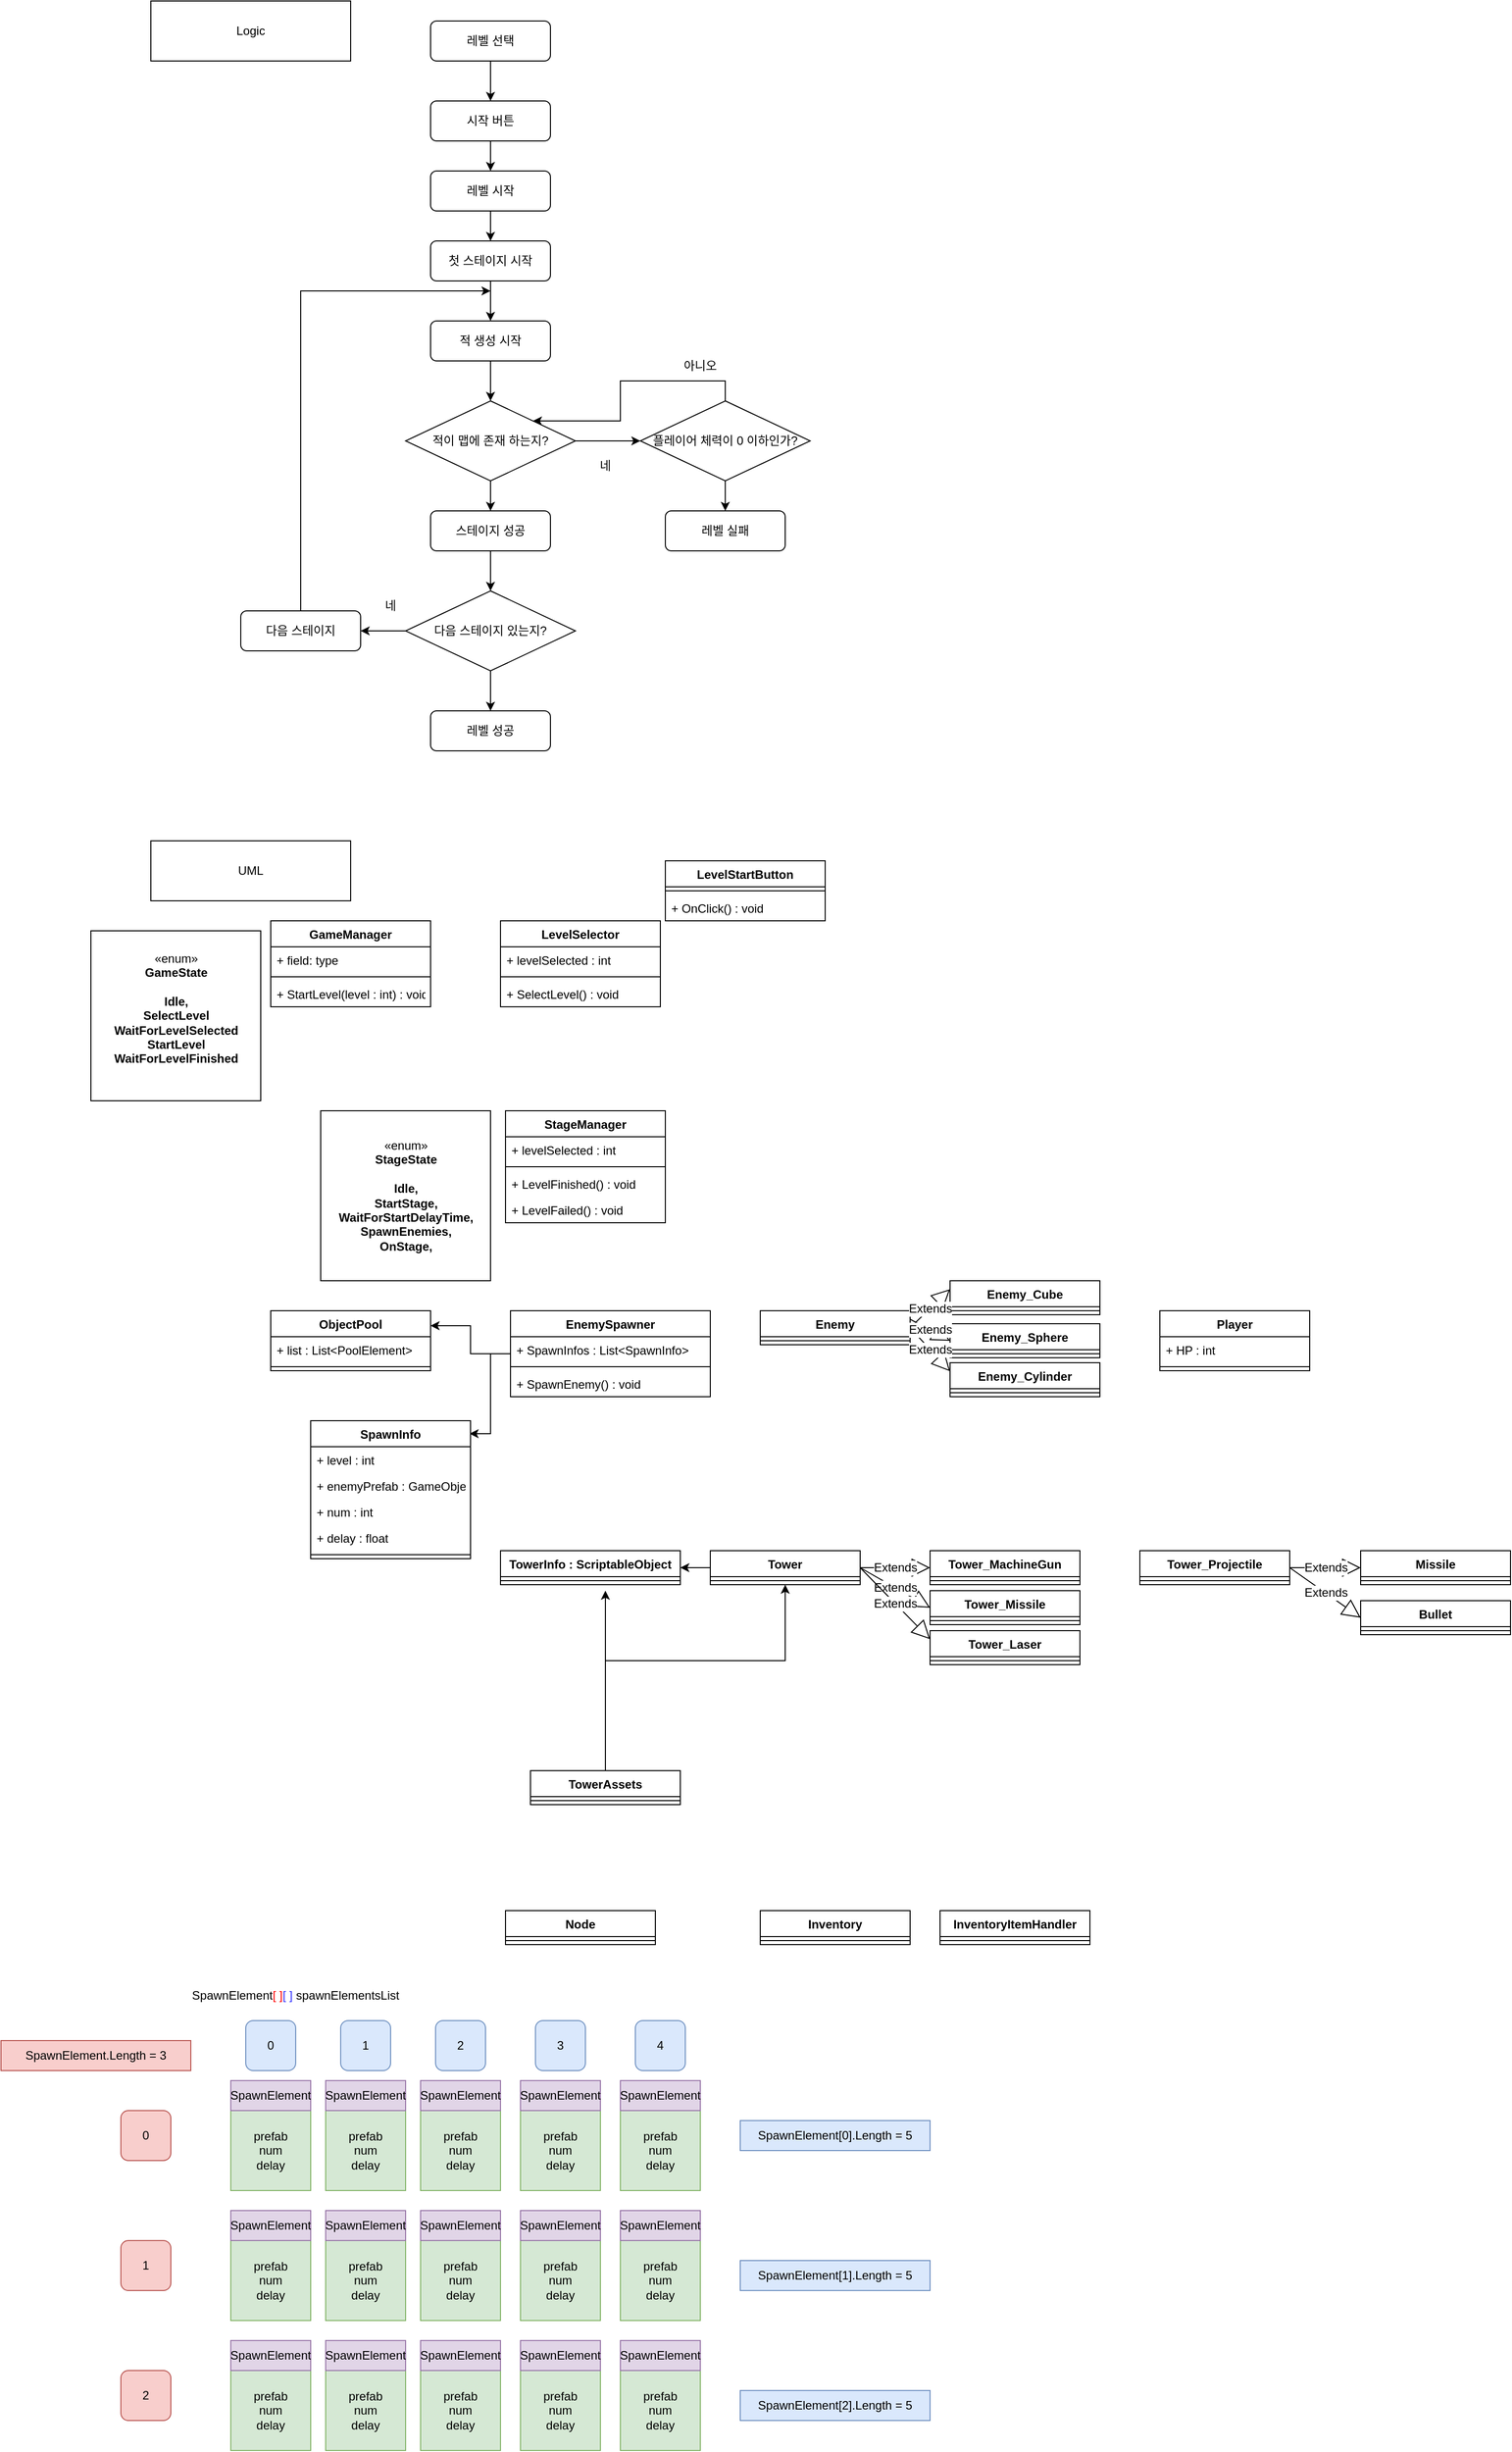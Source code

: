 <mxfile version="18.0.3" type="device"><diagram id="KaoHw7RSyNOD2ZoOcBrR" name="Page-1"><mxGraphModel dx="1944" dy="539" grid="1" gridSize="10" guides="1" tooltips="1" connect="1" arrows="1" fold="1" page="1" pageScale="1" pageWidth="827" pageHeight="1169" math="0" shadow="0"><root><mxCell id="0"/><mxCell id="1" parent="0"/><mxCell id="dCkRsjNcm5H61MOYAD4a-1" value="Logic" style="rounded=0;whiteSpace=wrap;html=1;" vertex="1" parent="1"><mxGeometry width="200" height="60" as="geometry"/></mxCell><mxCell id="dCkRsjNcm5H61MOYAD4a-4" style="edgeStyle=orthogonalEdgeStyle;rounded=0;orthogonalLoop=1;jettySize=auto;html=1;entryX=0.5;entryY=0;entryDx=0;entryDy=0;" edge="1" parent="1" source="dCkRsjNcm5H61MOYAD4a-2" target="dCkRsjNcm5H61MOYAD4a-3"><mxGeometry relative="1" as="geometry"/></mxCell><mxCell id="dCkRsjNcm5H61MOYAD4a-2" value="레벨 선택" style="rounded=1;whiteSpace=wrap;html=1;" vertex="1" parent="1"><mxGeometry x="280" y="20" width="120" height="40" as="geometry"/></mxCell><mxCell id="dCkRsjNcm5H61MOYAD4a-45" value="" style="edgeStyle=orthogonalEdgeStyle;rounded=0;orthogonalLoop=1;jettySize=auto;html=1;" edge="1" parent="1" source="dCkRsjNcm5H61MOYAD4a-3" target="dCkRsjNcm5H61MOYAD4a-44"><mxGeometry relative="1" as="geometry"/></mxCell><mxCell id="dCkRsjNcm5H61MOYAD4a-3" value="시작 버튼" style="rounded=1;whiteSpace=wrap;html=1;" vertex="1" parent="1"><mxGeometry x="280" y="100" width="120" height="40" as="geometry"/></mxCell><mxCell id="dCkRsjNcm5H61MOYAD4a-9" value="" style="edgeStyle=orthogonalEdgeStyle;rounded=0;orthogonalLoop=1;jettySize=auto;html=1;" edge="1" parent="1" source="dCkRsjNcm5H61MOYAD4a-5" target="dCkRsjNcm5H61MOYAD4a-7"><mxGeometry relative="1" as="geometry"/></mxCell><mxCell id="dCkRsjNcm5H61MOYAD4a-5" value="첫 스테이지 시작" style="rounded=1;whiteSpace=wrap;html=1;" vertex="1" parent="1"><mxGeometry x="280" y="240" width="120" height="40" as="geometry"/></mxCell><mxCell id="dCkRsjNcm5H61MOYAD4a-14" style="edgeStyle=orthogonalEdgeStyle;rounded=0;orthogonalLoop=1;jettySize=auto;html=1;entryX=0.5;entryY=0;entryDx=0;entryDy=0;" edge="1" parent="1" source="dCkRsjNcm5H61MOYAD4a-7" target="dCkRsjNcm5H61MOYAD4a-10"><mxGeometry relative="1" as="geometry"/></mxCell><mxCell id="dCkRsjNcm5H61MOYAD4a-7" value="적 생성 시작" style="rounded=1;whiteSpace=wrap;html=1;" vertex="1" parent="1"><mxGeometry x="280" y="320" width="120" height="40" as="geometry"/></mxCell><mxCell id="dCkRsjNcm5H61MOYAD4a-16" style="edgeStyle=orthogonalEdgeStyle;rounded=0;orthogonalLoop=1;jettySize=auto;html=1;entryX=0;entryY=0.5;entryDx=0;entryDy=0;" edge="1" parent="1" source="dCkRsjNcm5H61MOYAD4a-10" target="dCkRsjNcm5H61MOYAD4a-15"><mxGeometry relative="1" as="geometry"/></mxCell><mxCell id="dCkRsjNcm5H61MOYAD4a-22" value="" style="edgeStyle=orthogonalEdgeStyle;rounded=0;orthogonalLoop=1;jettySize=auto;html=1;" edge="1" parent="1" source="dCkRsjNcm5H61MOYAD4a-10" target="dCkRsjNcm5H61MOYAD4a-21"><mxGeometry relative="1" as="geometry"/></mxCell><mxCell id="dCkRsjNcm5H61MOYAD4a-10" value="적이 맵에 존재 하는지?" style="rhombus;whiteSpace=wrap;html=1;" vertex="1" parent="1"><mxGeometry x="255" y="400" width="170" height="80" as="geometry"/></mxCell><mxCell id="dCkRsjNcm5H61MOYAD4a-12" value="네" style="text;html=1;strokeColor=none;fillColor=none;align=center;verticalAlign=middle;whiteSpace=wrap;rounded=0;" vertex="1" parent="1"><mxGeometry x="425" y="450" width="60" height="30" as="geometry"/></mxCell><mxCell id="dCkRsjNcm5H61MOYAD4a-17" style="edgeStyle=orthogonalEdgeStyle;rounded=0;orthogonalLoop=1;jettySize=auto;html=1;entryX=1;entryY=0;entryDx=0;entryDy=0;" edge="1" parent="1" source="dCkRsjNcm5H61MOYAD4a-15" target="dCkRsjNcm5H61MOYAD4a-10"><mxGeometry relative="1" as="geometry"><Array as="points"><mxPoint x="575" y="380"/><mxPoint x="470" y="380"/><mxPoint x="470" y="420"/></Array></mxGeometry></mxCell><mxCell id="dCkRsjNcm5H61MOYAD4a-20" value="" style="edgeStyle=orthogonalEdgeStyle;rounded=0;orthogonalLoop=1;jettySize=auto;html=1;" edge="1" parent="1" source="dCkRsjNcm5H61MOYAD4a-15" target="dCkRsjNcm5H61MOYAD4a-19"><mxGeometry relative="1" as="geometry"/></mxCell><mxCell id="dCkRsjNcm5H61MOYAD4a-15" value="플레이어 체력이 0 이하인가?" style="rhombus;whiteSpace=wrap;html=1;" vertex="1" parent="1"><mxGeometry x="490" y="400" width="170" height="80" as="geometry"/></mxCell><mxCell id="dCkRsjNcm5H61MOYAD4a-18" value="아니오" style="text;html=1;strokeColor=none;fillColor=none;align=center;verticalAlign=middle;whiteSpace=wrap;rounded=0;" vertex="1" parent="1"><mxGeometry x="520" y="350" width="60" height="30" as="geometry"/></mxCell><mxCell id="dCkRsjNcm5H61MOYAD4a-19" value="레벨 실패" style="rounded=1;whiteSpace=wrap;html=1;" vertex="1" parent="1"><mxGeometry x="515" y="510" width="120" height="40" as="geometry"/></mxCell><mxCell id="dCkRsjNcm5H61MOYAD4a-24" value="" style="edgeStyle=orthogonalEdgeStyle;rounded=0;orthogonalLoop=1;jettySize=auto;html=1;" edge="1" parent="1" source="dCkRsjNcm5H61MOYAD4a-21" target="dCkRsjNcm5H61MOYAD4a-23"><mxGeometry relative="1" as="geometry"/></mxCell><mxCell id="dCkRsjNcm5H61MOYAD4a-21" value="스테이지 성공" style="rounded=1;whiteSpace=wrap;html=1;" vertex="1" parent="1"><mxGeometry x="280" y="510" width="120" height="40" as="geometry"/></mxCell><mxCell id="dCkRsjNcm5H61MOYAD4a-26" value="" style="edgeStyle=orthogonalEdgeStyle;rounded=0;orthogonalLoop=1;jettySize=auto;html=1;" edge="1" parent="1" source="dCkRsjNcm5H61MOYAD4a-23" target="dCkRsjNcm5H61MOYAD4a-25"><mxGeometry relative="1" as="geometry"/></mxCell><mxCell id="dCkRsjNcm5H61MOYAD4a-30" value="" style="edgeStyle=orthogonalEdgeStyle;rounded=0;orthogonalLoop=1;jettySize=auto;html=1;" edge="1" parent="1" source="dCkRsjNcm5H61MOYAD4a-23" target="dCkRsjNcm5H61MOYAD4a-29"><mxGeometry relative="1" as="geometry"/></mxCell><mxCell id="dCkRsjNcm5H61MOYAD4a-23" value="다음 스테이지 있는지?" style="rhombus;whiteSpace=wrap;html=1;" vertex="1" parent="1"><mxGeometry x="255" y="590" width="170" height="80" as="geometry"/></mxCell><mxCell id="dCkRsjNcm5H61MOYAD4a-27" style="edgeStyle=orthogonalEdgeStyle;rounded=0;orthogonalLoop=1;jettySize=auto;html=1;" edge="1" parent="1" source="dCkRsjNcm5H61MOYAD4a-25"><mxGeometry relative="1" as="geometry"><mxPoint x="340" y="290" as="targetPoint"/><Array as="points"><mxPoint x="150" y="290"/></Array></mxGeometry></mxCell><mxCell id="dCkRsjNcm5H61MOYAD4a-25" value="다음 스테이지" style="rounded=1;whiteSpace=wrap;html=1;" vertex="1" parent="1"><mxGeometry x="90" y="610" width="120" height="40" as="geometry"/></mxCell><mxCell id="dCkRsjNcm5H61MOYAD4a-28" value="네" style="text;html=1;strokeColor=none;fillColor=none;align=center;verticalAlign=middle;whiteSpace=wrap;rounded=0;" vertex="1" parent="1"><mxGeometry x="210" y="590" width="60" height="30" as="geometry"/></mxCell><mxCell id="dCkRsjNcm5H61MOYAD4a-29" value="레벨 성공" style="rounded=1;whiteSpace=wrap;html=1;" vertex="1" parent="1"><mxGeometry x="280" y="710" width="120" height="40" as="geometry"/></mxCell><mxCell id="dCkRsjNcm5H61MOYAD4a-31" value="UML" style="rounded=0;whiteSpace=wrap;html=1;" vertex="1" parent="1"><mxGeometry y="840" width="200" height="60" as="geometry"/></mxCell><mxCell id="dCkRsjNcm5H61MOYAD4a-36" value="GameManager" style="swimlane;fontStyle=1;align=center;verticalAlign=top;childLayout=stackLayout;horizontal=1;startSize=26;horizontalStack=0;resizeParent=1;resizeParentMax=0;resizeLast=0;collapsible=1;marginBottom=0;" vertex="1" parent="1"><mxGeometry x="120" y="920" width="160" height="86" as="geometry"/></mxCell><mxCell id="dCkRsjNcm5H61MOYAD4a-37" value="+ field: type" style="text;strokeColor=none;fillColor=none;align=left;verticalAlign=top;spacingLeft=4;spacingRight=4;overflow=hidden;rotatable=0;points=[[0,0.5],[1,0.5]];portConstraint=eastwest;" vertex="1" parent="dCkRsjNcm5H61MOYAD4a-36"><mxGeometry y="26" width="160" height="26" as="geometry"/></mxCell><mxCell id="dCkRsjNcm5H61MOYAD4a-38" value="" style="line;strokeWidth=1;fillColor=none;align=left;verticalAlign=middle;spacingTop=-1;spacingLeft=3;spacingRight=3;rotatable=0;labelPosition=right;points=[];portConstraint=eastwest;" vertex="1" parent="dCkRsjNcm5H61MOYAD4a-36"><mxGeometry y="52" width="160" height="8" as="geometry"/></mxCell><mxCell id="dCkRsjNcm5H61MOYAD4a-39" value="+ StartLevel(level : int) : void" style="text;strokeColor=none;fillColor=none;align=left;verticalAlign=top;spacingLeft=4;spacingRight=4;overflow=hidden;rotatable=0;points=[[0,0.5],[1,0.5]];portConstraint=eastwest;" vertex="1" parent="dCkRsjNcm5H61MOYAD4a-36"><mxGeometry y="60" width="160" height="26" as="geometry"/></mxCell><mxCell id="dCkRsjNcm5H61MOYAD4a-40" value="«enum»&lt;br&gt;&lt;b&gt;GameState&lt;br&gt;&lt;br&gt;Idle,&lt;br&gt;SelectLevel&lt;br&gt;WaitForLevelSelected&lt;br&gt;StartLevel&lt;br&gt;WaitForLevelFinished&lt;br&gt;&lt;br&gt;&lt;/b&gt;" style="html=1;" vertex="1" parent="1"><mxGeometry x="-60" y="930" width="170" height="170" as="geometry"/></mxCell><mxCell id="dCkRsjNcm5H61MOYAD4a-47" style="edgeStyle=orthogonalEdgeStyle;rounded=0;orthogonalLoop=1;jettySize=auto;html=1;entryX=0.5;entryY=0;entryDx=0;entryDy=0;" edge="1" parent="1" source="dCkRsjNcm5H61MOYAD4a-44" target="dCkRsjNcm5H61MOYAD4a-5"><mxGeometry relative="1" as="geometry"/></mxCell><mxCell id="dCkRsjNcm5H61MOYAD4a-44" value="레벨 시작" style="rounded=1;whiteSpace=wrap;html=1;" vertex="1" parent="1"><mxGeometry x="280" y="170" width="120" height="40" as="geometry"/></mxCell><mxCell id="dCkRsjNcm5H61MOYAD4a-48" value="LevelSelector" style="swimlane;fontStyle=1;align=center;verticalAlign=top;childLayout=stackLayout;horizontal=1;startSize=26;horizontalStack=0;resizeParent=1;resizeParentMax=0;resizeLast=0;collapsible=1;marginBottom=0;" vertex="1" parent="1"><mxGeometry x="350" y="920" width="160" height="86" as="geometry"/></mxCell><mxCell id="dCkRsjNcm5H61MOYAD4a-49" value="+ levelSelected : int&#10;" style="text;strokeColor=none;fillColor=none;align=left;verticalAlign=top;spacingLeft=4;spacingRight=4;overflow=hidden;rotatable=0;points=[[0,0.5],[1,0.5]];portConstraint=eastwest;" vertex="1" parent="dCkRsjNcm5H61MOYAD4a-48"><mxGeometry y="26" width="160" height="26" as="geometry"/></mxCell><mxCell id="dCkRsjNcm5H61MOYAD4a-50" value="" style="line;strokeWidth=1;fillColor=none;align=left;verticalAlign=middle;spacingTop=-1;spacingLeft=3;spacingRight=3;rotatable=0;labelPosition=right;points=[];portConstraint=eastwest;" vertex="1" parent="dCkRsjNcm5H61MOYAD4a-48"><mxGeometry y="52" width="160" height="8" as="geometry"/></mxCell><mxCell id="dCkRsjNcm5H61MOYAD4a-51" value="+ SelectLevel() : void" style="text;strokeColor=none;fillColor=none;align=left;verticalAlign=top;spacingLeft=4;spacingRight=4;overflow=hidden;rotatable=0;points=[[0,0.5],[1,0.5]];portConstraint=eastwest;" vertex="1" parent="dCkRsjNcm5H61MOYAD4a-48"><mxGeometry y="60" width="160" height="26" as="geometry"/></mxCell><mxCell id="dCkRsjNcm5H61MOYAD4a-52" value="LevelStartButton" style="swimlane;fontStyle=1;align=center;verticalAlign=top;childLayout=stackLayout;horizontal=1;startSize=26;horizontalStack=0;resizeParent=1;resizeParentMax=0;resizeLast=0;collapsible=1;marginBottom=0;" vertex="1" parent="1"><mxGeometry x="515" y="860" width="160" height="60" as="geometry"/></mxCell><mxCell id="dCkRsjNcm5H61MOYAD4a-54" value="" style="line;strokeWidth=1;fillColor=none;align=left;verticalAlign=middle;spacingTop=-1;spacingLeft=3;spacingRight=3;rotatable=0;labelPosition=right;points=[];portConstraint=eastwest;" vertex="1" parent="dCkRsjNcm5H61MOYAD4a-52"><mxGeometry y="26" width="160" height="8" as="geometry"/></mxCell><mxCell id="dCkRsjNcm5H61MOYAD4a-55" value="+ OnClick() : void" style="text;strokeColor=none;fillColor=none;align=left;verticalAlign=top;spacingLeft=4;spacingRight=4;overflow=hidden;rotatable=0;points=[[0,0.5],[1,0.5]];portConstraint=eastwest;" vertex="1" parent="dCkRsjNcm5H61MOYAD4a-52"><mxGeometry y="34" width="160" height="26" as="geometry"/></mxCell><mxCell id="dCkRsjNcm5H61MOYAD4a-56" value="StageManager" style="swimlane;fontStyle=1;align=center;verticalAlign=top;childLayout=stackLayout;horizontal=1;startSize=26;horizontalStack=0;resizeParent=1;resizeParentMax=0;resizeLast=0;collapsible=1;marginBottom=0;" vertex="1" parent="1"><mxGeometry x="355" y="1110" width="160" height="112" as="geometry"/></mxCell><mxCell id="dCkRsjNcm5H61MOYAD4a-57" value="+ levelSelected : int&#10;" style="text;strokeColor=none;fillColor=none;align=left;verticalAlign=top;spacingLeft=4;spacingRight=4;overflow=hidden;rotatable=0;points=[[0,0.5],[1,0.5]];portConstraint=eastwest;" vertex="1" parent="dCkRsjNcm5H61MOYAD4a-56"><mxGeometry y="26" width="160" height="26" as="geometry"/></mxCell><mxCell id="dCkRsjNcm5H61MOYAD4a-58" value="" style="line;strokeWidth=1;fillColor=none;align=left;verticalAlign=middle;spacingTop=-1;spacingLeft=3;spacingRight=3;rotatable=0;labelPosition=right;points=[];portConstraint=eastwest;" vertex="1" parent="dCkRsjNcm5H61MOYAD4a-56"><mxGeometry y="52" width="160" height="8" as="geometry"/></mxCell><mxCell id="dCkRsjNcm5H61MOYAD4a-59" value="+ LevelFinished() : void" style="text;strokeColor=none;fillColor=none;align=left;verticalAlign=top;spacingLeft=4;spacingRight=4;overflow=hidden;rotatable=0;points=[[0,0.5],[1,0.5]];portConstraint=eastwest;" vertex="1" parent="dCkRsjNcm5H61MOYAD4a-56"><mxGeometry y="60" width="160" height="26" as="geometry"/></mxCell><mxCell id="dCkRsjNcm5H61MOYAD4a-60" value="+ LevelFailed() : void" style="text;strokeColor=none;fillColor=none;align=left;verticalAlign=top;spacingLeft=4;spacingRight=4;overflow=hidden;rotatable=0;points=[[0,0.5],[1,0.5]];portConstraint=eastwest;" vertex="1" parent="dCkRsjNcm5H61MOYAD4a-56"><mxGeometry y="86" width="160" height="26" as="geometry"/></mxCell><mxCell id="dCkRsjNcm5H61MOYAD4a-66" value="«enum»&lt;br&gt;&lt;b&gt;StageState&lt;br&gt;&lt;br&gt;Idle,&lt;br&gt;StartStage,&lt;br&gt;WaitForStartDelayTime,&lt;br&gt;SpawnEnemies,&lt;br&gt;OnStage,&lt;br&gt;&lt;/b&gt;" style="html=1;" vertex="1" parent="1"><mxGeometry x="170" y="1110" width="170" height="170" as="geometry"/></mxCell><mxCell id="dCkRsjNcm5H61MOYAD4a-79" style="edgeStyle=orthogonalEdgeStyle;rounded=0;orthogonalLoop=1;jettySize=auto;html=1;entryX=0.994;entryY=0.094;entryDx=0;entryDy=0;entryPerimeter=0;fontFamily=Helvetica;fontSize=12;fontColor=default;" edge="1" parent="1" source="dCkRsjNcm5H61MOYAD4a-67" target="dCkRsjNcm5H61MOYAD4a-72"><mxGeometry relative="1" as="geometry"/></mxCell><mxCell id="dCkRsjNcm5H61MOYAD4a-86" style="edgeStyle=orthogonalEdgeStyle;rounded=0;orthogonalLoop=1;jettySize=auto;html=1;entryX=1;entryY=0.25;entryDx=0;entryDy=0;fontFamily=Helvetica;fontSize=12;fontColor=default;" edge="1" parent="1" source="dCkRsjNcm5H61MOYAD4a-67" target="dCkRsjNcm5H61MOYAD4a-80"><mxGeometry relative="1" as="geometry"/></mxCell><mxCell id="dCkRsjNcm5H61MOYAD4a-67" value="EnemySpawner" style="swimlane;fontStyle=1;align=center;verticalAlign=top;childLayout=stackLayout;horizontal=1;startSize=26;horizontalStack=0;resizeParent=1;resizeParentMax=0;resizeLast=0;collapsible=1;marginBottom=0;" vertex="1" parent="1"><mxGeometry x="360" y="1310" width="200" height="86" as="geometry"/></mxCell><mxCell id="dCkRsjNcm5H61MOYAD4a-68" value="+ SpawnInfos : List&lt;SpawnInfo&gt;" style="text;strokeColor=none;fillColor=none;align=left;verticalAlign=top;spacingLeft=4;spacingRight=4;overflow=hidden;rotatable=0;points=[[0,0.5],[1,0.5]];portConstraint=eastwest;" vertex="1" parent="dCkRsjNcm5H61MOYAD4a-67"><mxGeometry y="26" width="200" height="26" as="geometry"/></mxCell><mxCell id="dCkRsjNcm5H61MOYAD4a-69" value="" style="line;strokeWidth=1;fillColor=none;align=left;verticalAlign=middle;spacingTop=-1;spacingLeft=3;spacingRight=3;rotatable=0;labelPosition=right;points=[];portConstraint=eastwest;" vertex="1" parent="dCkRsjNcm5H61MOYAD4a-67"><mxGeometry y="52" width="200" height="8" as="geometry"/></mxCell><mxCell id="dCkRsjNcm5H61MOYAD4a-71" value="+ SpawnEnemy() : void" style="text;strokeColor=none;fillColor=none;align=left;verticalAlign=top;spacingLeft=4;spacingRight=4;overflow=hidden;rotatable=0;points=[[0,0.5],[1,0.5]];portConstraint=eastwest;" vertex="1" parent="dCkRsjNcm5H61MOYAD4a-67"><mxGeometry y="60" width="200" height="26" as="geometry"/></mxCell><mxCell id="dCkRsjNcm5H61MOYAD4a-72" value="SpawnInfo" style="swimlane;fontStyle=1;align=center;verticalAlign=top;childLayout=stackLayout;horizontal=1;startSize=26;horizontalStack=0;resizeParent=1;resizeParentMax=0;resizeLast=0;collapsible=1;marginBottom=0;" vertex="1" parent="1"><mxGeometry x="160" y="1420" width="160" height="138" as="geometry"/></mxCell><mxCell id="dCkRsjNcm5H61MOYAD4a-73" value="+ level : int" style="text;strokeColor=none;fillColor=none;align=left;verticalAlign=top;spacingLeft=4;spacingRight=4;overflow=hidden;rotatable=0;points=[[0,0.5],[1,0.5]];portConstraint=eastwest;" vertex="1" parent="dCkRsjNcm5H61MOYAD4a-72"><mxGeometry y="26" width="160" height="26" as="geometry"/></mxCell><mxCell id="dCkRsjNcm5H61MOYAD4a-76" value="+ enemyPrefab : GameObject" style="text;strokeColor=none;fillColor=none;align=left;verticalAlign=top;spacingLeft=4;spacingRight=4;overflow=hidden;rotatable=0;points=[[0,0.5],[1,0.5]];portConstraint=eastwest;" vertex="1" parent="dCkRsjNcm5H61MOYAD4a-72"><mxGeometry y="52" width="160" height="26" as="geometry"/></mxCell><mxCell id="dCkRsjNcm5H61MOYAD4a-77" value="+ num : int" style="text;strokeColor=none;fillColor=none;align=left;verticalAlign=top;spacingLeft=4;spacingRight=4;overflow=hidden;rotatable=0;points=[[0,0.5],[1,0.5]];portConstraint=eastwest;" vertex="1" parent="dCkRsjNcm5H61MOYAD4a-72"><mxGeometry y="78" width="160" height="26" as="geometry"/></mxCell><mxCell id="dCkRsjNcm5H61MOYAD4a-78" value="+ delay : float" style="text;strokeColor=none;fillColor=none;align=left;verticalAlign=top;spacingLeft=4;spacingRight=4;overflow=hidden;rotatable=0;points=[[0,0.5],[1,0.5]];portConstraint=eastwest;" vertex="1" parent="dCkRsjNcm5H61MOYAD4a-72"><mxGeometry y="104" width="160" height="26" as="geometry"/></mxCell><mxCell id="dCkRsjNcm5H61MOYAD4a-74" value="" style="line;strokeWidth=1;fillColor=none;align=left;verticalAlign=middle;spacingTop=-1;spacingLeft=3;spacingRight=3;rotatable=0;labelPosition=right;points=[];portConstraint=eastwest;" vertex="1" parent="dCkRsjNcm5H61MOYAD4a-72"><mxGeometry y="130" width="160" height="8" as="geometry"/></mxCell><mxCell id="dCkRsjNcm5H61MOYAD4a-80" value="ObjectPool" style="swimlane;fontStyle=1;align=center;verticalAlign=top;childLayout=stackLayout;horizontal=1;startSize=26;horizontalStack=0;resizeParent=1;resizeParentMax=0;resizeLast=0;collapsible=1;marginBottom=0;" vertex="1" parent="1"><mxGeometry x="120" y="1310" width="160" height="60" as="geometry"/></mxCell><mxCell id="dCkRsjNcm5H61MOYAD4a-83" value="+ list : List&lt;PoolElement&gt;" style="text;strokeColor=none;fillColor=none;align=left;verticalAlign=top;spacingLeft=4;spacingRight=4;overflow=hidden;rotatable=0;points=[[0,0.5],[1,0.5]];portConstraint=eastwest;" vertex="1" parent="dCkRsjNcm5H61MOYAD4a-80"><mxGeometry y="26" width="160" height="26" as="geometry"/></mxCell><mxCell id="dCkRsjNcm5H61MOYAD4a-85" value="" style="line;strokeWidth=1;fillColor=none;align=left;verticalAlign=middle;spacingTop=-1;spacingLeft=3;spacingRight=3;rotatable=0;labelPosition=right;points=[];portConstraint=eastwest;" vertex="1" parent="dCkRsjNcm5H61MOYAD4a-80"><mxGeometry y="52" width="160" height="8" as="geometry"/></mxCell><mxCell id="dCkRsjNcm5H61MOYAD4a-87" value="Enemy" style="swimlane;fontStyle=1;align=center;verticalAlign=top;childLayout=stackLayout;horizontal=1;startSize=26;horizontalStack=0;resizeParent=1;resizeParentMax=0;resizeLast=0;collapsible=1;marginBottom=0;" vertex="1" parent="1"><mxGeometry x="610" y="1310" width="150" height="34" as="geometry"/></mxCell><mxCell id="dCkRsjNcm5H61MOYAD4a-89" value="" style="line;strokeWidth=1;fillColor=none;align=left;verticalAlign=middle;spacingTop=-1;spacingLeft=3;spacingRight=3;rotatable=0;labelPosition=right;points=[];portConstraint=eastwest;" vertex="1" parent="dCkRsjNcm5H61MOYAD4a-87"><mxGeometry y="26" width="150" height="8" as="geometry"/></mxCell><mxCell id="dCkRsjNcm5H61MOYAD4a-91" value="Enemy_Cube" style="swimlane;fontStyle=1;align=center;verticalAlign=top;childLayout=stackLayout;horizontal=1;startSize=26;horizontalStack=0;resizeParent=1;resizeParentMax=0;resizeLast=0;collapsible=1;marginBottom=0;" vertex="1" parent="1"><mxGeometry x="800" y="1280" width="150" height="34" as="geometry"/></mxCell><mxCell id="dCkRsjNcm5H61MOYAD4a-92" value="" style="line;strokeWidth=1;fillColor=none;align=left;verticalAlign=middle;spacingTop=-1;spacingLeft=3;spacingRight=3;rotatable=0;labelPosition=right;points=[];portConstraint=eastwest;" vertex="1" parent="dCkRsjNcm5H61MOYAD4a-91"><mxGeometry y="26" width="150" height="8" as="geometry"/></mxCell><mxCell id="dCkRsjNcm5H61MOYAD4a-94" value="Enemy_Sphere" style="swimlane;fontStyle=1;align=center;verticalAlign=top;childLayout=stackLayout;horizontal=1;startSize=26;horizontalStack=0;resizeParent=1;resizeParentMax=0;resizeLast=0;collapsible=1;marginBottom=0;" vertex="1" parent="1"><mxGeometry x="800" y="1323" width="150" height="34" as="geometry"/></mxCell><mxCell id="dCkRsjNcm5H61MOYAD4a-95" value="" style="line;strokeWidth=1;fillColor=none;align=left;verticalAlign=middle;spacingTop=-1;spacingLeft=3;spacingRight=3;rotatable=0;labelPosition=right;points=[];portConstraint=eastwest;" vertex="1" parent="dCkRsjNcm5H61MOYAD4a-94"><mxGeometry y="26" width="150" height="8" as="geometry"/></mxCell><mxCell id="dCkRsjNcm5H61MOYAD4a-96" value="Enemy_Cylinder" style="swimlane;fontStyle=1;align=center;verticalAlign=top;childLayout=stackLayout;horizontal=1;startSize=26;horizontalStack=0;resizeParent=1;resizeParentMax=0;resizeLast=0;collapsible=1;marginBottom=0;" vertex="1" parent="1"><mxGeometry x="800" y="1362" width="150" height="34" as="geometry"/></mxCell><mxCell id="dCkRsjNcm5H61MOYAD4a-97" value="" style="line;strokeWidth=1;fillColor=none;align=left;verticalAlign=middle;spacingTop=-1;spacingLeft=3;spacingRight=3;rotatable=0;labelPosition=right;points=[];portConstraint=eastwest;" vertex="1" parent="dCkRsjNcm5H61MOYAD4a-96"><mxGeometry y="26" width="150" height="8" as="geometry"/></mxCell><mxCell id="dCkRsjNcm5H61MOYAD4a-98" value="Extends" style="endArrow=block;endSize=16;endFill=0;html=1;rounded=0;fontFamily=Helvetica;fontSize=12;fontColor=default;entryX=0;entryY=0.25;entryDx=0;entryDy=0;exitX=1;exitY=0.5;exitDx=0;exitDy=0;" edge="1" parent="1" source="dCkRsjNcm5H61MOYAD4a-87" target="dCkRsjNcm5H61MOYAD4a-91"><mxGeometry width="160" relative="1" as="geometry"><mxPoint x="690" y="1350" as="sourcePoint"/><mxPoint x="850" y="1350" as="targetPoint"/></mxGeometry></mxCell><mxCell id="dCkRsjNcm5H61MOYAD4a-99" value="Extends" style="endArrow=block;endSize=16;endFill=0;html=1;rounded=0;fontFamily=Helvetica;fontSize=12;fontColor=default;entryX=0;entryY=0.25;entryDx=0;entryDy=0;exitX=1;exitY=0.5;exitDx=0;exitDy=0;" edge="1" parent="1" source="dCkRsjNcm5H61MOYAD4a-87" target="dCkRsjNcm5H61MOYAD4a-96"><mxGeometry width="160" relative="1" as="geometry"><mxPoint x="770" y="1337" as="sourcePoint"/><mxPoint x="810" y="1298.5" as="targetPoint"/></mxGeometry></mxCell><mxCell id="dCkRsjNcm5H61MOYAD4a-100" value="Extends" style="endArrow=block;endSize=16;endFill=0;html=1;rounded=0;fontFamily=Helvetica;fontSize=12;fontColor=default;entryX=0;entryY=0.5;entryDx=0;entryDy=0;exitX=1;exitY=0.25;exitDx=0;exitDy=0;" edge="1" parent="1" source="dCkRsjNcm5H61MOYAD4a-87" target="dCkRsjNcm5H61MOYAD4a-94"><mxGeometry width="160" relative="1" as="geometry"><mxPoint x="770" y="1337" as="sourcePoint"/><mxPoint x="810" y="1380.5" as="targetPoint"/></mxGeometry></mxCell><mxCell id="dCkRsjNcm5H61MOYAD4a-101" value="Player" style="swimlane;fontStyle=1;align=center;verticalAlign=top;childLayout=stackLayout;horizontal=1;startSize=26;horizontalStack=0;resizeParent=1;resizeParentMax=0;resizeLast=0;collapsible=1;marginBottom=0;" vertex="1" parent="1"><mxGeometry x="1010" y="1310" width="150" height="60" as="geometry"/></mxCell><mxCell id="dCkRsjNcm5H61MOYAD4a-103" value="+ HP : int" style="text;strokeColor=none;fillColor=none;align=left;verticalAlign=top;spacingLeft=4;spacingRight=4;overflow=hidden;rotatable=0;points=[[0,0.5],[1,0.5]];portConstraint=eastwest;" vertex="1" parent="dCkRsjNcm5H61MOYAD4a-101"><mxGeometry y="26" width="150" height="26" as="geometry"/></mxCell><mxCell id="dCkRsjNcm5H61MOYAD4a-102" value="" style="line;strokeWidth=1;fillColor=none;align=left;verticalAlign=middle;spacingTop=-1;spacingLeft=3;spacingRight=3;rotatable=0;labelPosition=right;points=[];portConstraint=eastwest;" vertex="1" parent="dCkRsjNcm5H61MOYAD4a-101"><mxGeometry y="52" width="150" height="8" as="geometry"/></mxCell><mxCell id="dCkRsjNcm5H61MOYAD4a-117" style="edgeStyle=orthogonalEdgeStyle;rounded=0;orthogonalLoop=1;jettySize=auto;html=1;fontFamily=Helvetica;fontSize=12;fontColor=default;" edge="1" parent="1" source="dCkRsjNcm5H61MOYAD4a-104" target="dCkRsjNcm5H61MOYAD4a-115"><mxGeometry relative="1" as="geometry"/></mxCell><mxCell id="dCkRsjNcm5H61MOYAD4a-104" value="Tower" style="swimlane;fontStyle=1;align=center;verticalAlign=top;childLayout=stackLayout;horizontal=1;startSize=26;horizontalStack=0;resizeParent=1;resizeParentMax=0;resizeLast=0;collapsible=1;marginBottom=0;" vertex="1" parent="1"><mxGeometry x="560" y="1550" width="150" height="34" as="geometry"/></mxCell><mxCell id="dCkRsjNcm5H61MOYAD4a-105" value="" style="line;strokeWidth=1;fillColor=none;align=left;verticalAlign=middle;spacingTop=-1;spacingLeft=3;spacingRight=3;rotatable=0;labelPosition=right;points=[];portConstraint=eastwest;" vertex="1" parent="dCkRsjNcm5H61MOYAD4a-104"><mxGeometry y="26" width="150" height="8" as="geometry"/></mxCell><mxCell id="dCkRsjNcm5H61MOYAD4a-106" value="Tower_MachineGun" style="swimlane;fontStyle=1;align=center;verticalAlign=top;childLayout=stackLayout;horizontal=1;startSize=26;horizontalStack=0;resizeParent=1;resizeParentMax=0;resizeLast=0;collapsible=1;marginBottom=0;" vertex="1" parent="1"><mxGeometry x="780" y="1550" width="150" height="34" as="geometry"/></mxCell><mxCell id="dCkRsjNcm5H61MOYAD4a-107" value="" style="line;strokeWidth=1;fillColor=none;align=left;verticalAlign=middle;spacingTop=-1;spacingLeft=3;spacingRight=3;rotatable=0;labelPosition=right;points=[];portConstraint=eastwest;" vertex="1" parent="dCkRsjNcm5H61MOYAD4a-106"><mxGeometry y="26" width="150" height="8" as="geometry"/></mxCell><mxCell id="dCkRsjNcm5H61MOYAD4a-108" value="Tower_Missile" style="swimlane;fontStyle=1;align=center;verticalAlign=top;childLayout=stackLayout;horizontal=1;startSize=26;horizontalStack=0;resizeParent=1;resizeParentMax=0;resizeLast=0;collapsible=1;marginBottom=0;" vertex="1" parent="1"><mxGeometry x="780" y="1590" width="150" height="34" as="geometry"/></mxCell><mxCell id="dCkRsjNcm5H61MOYAD4a-109" value="" style="line;strokeWidth=1;fillColor=none;align=left;verticalAlign=middle;spacingTop=-1;spacingLeft=3;spacingRight=3;rotatable=0;labelPosition=right;points=[];portConstraint=eastwest;" vertex="1" parent="dCkRsjNcm5H61MOYAD4a-108"><mxGeometry y="26" width="150" height="8" as="geometry"/></mxCell><mxCell id="dCkRsjNcm5H61MOYAD4a-110" value="Tower_Laser" style="swimlane;fontStyle=1;align=center;verticalAlign=top;childLayout=stackLayout;horizontal=1;startSize=26;horizontalStack=0;resizeParent=1;resizeParentMax=0;resizeLast=0;collapsible=1;marginBottom=0;" vertex="1" parent="1"><mxGeometry x="780" y="1630" width="150" height="34" as="geometry"/></mxCell><mxCell id="dCkRsjNcm5H61MOYAD4a-111" value="" style="line;strokeWidth=1;fillColor=none;align=left;verticalAlign=middle;spacingTop=-1;spacingLeft=3;spacingRight=3;rotatable=0;labelPosition=right;points=[];portConstraint=eastwest;" vertex="1" parent="dCkRsjNcm5H61MOYAD4a-110"><mxGeometry y="26" width="150" height="8" as="geometry"/></mxCell><mxCell id="dCkRsjNcm5H61MOYAD4a-112" value="Extends" style="endArrow=block;endSize=16;endFill=0;html=1;rounded=0;fontFamily=Helvetica;fontSize=12;fontColor=default;entryX=0;entryY=0.5;entryDx=0;entryDy=0;exitX=1;exitY=0.5;exitDx=0;exitDy=0;" edge="1" parent="1" source="dCkRsjNcm5H61MOYAD4a-104" target="dCkRsjNcm5H61MOYAD4a-106"><mxGeometry width="160" relative="1" as="geometry"><mxPoint x="770" y="1337" as="sourcePoint"/><mxPoint x="810" y="1380.5" as="targetPoint"/></mxGeometry></mxCell><mxCell id="dCkRsjNcm5H61MOYAD4a-113" value="Extends" style="endArrow=block;endSize=16;endFill=0;html=1;rounded=0;fontFamily=Helvetica;fontSize=12;fontColor=default;entryX=0;entryY=0.5;entryDx=0;entryDy=0;exitX=1;exitY=0.5;exitDx=0;exitDy=0;" edge="1" parent="1" source="dCkRsjNcm5H61MOYAD4a-104" target="dCkRsjNcm5H61MOYAD4a-108"><mxGeometry width="160" relative="1" as="geometry"><mxPoint x="720" y="1577" as="sourcePoint"/><mxPoint x="790" y="1577" as="targetPoint"/></mxGeometry></mxCell><mxCell id="dCkRsjNcm5H61MOYAD4a-114" value="Extends" style="endArrow=block;endSize=16;endFill=0;html=1;rounded=0;fontFamily=Helvetica;fontSize=12;fontColor=default;entryX=0;entryY=0.25;entryDx=0;entryDy=0;exitX=1;exitY=0.5;exitDx=0;exitDy=0;" edge="1" parent="1" source="dCkRsjNcm5H61MOYAD4a-104" target="dCkRsjNcm5H61MOYAD4a-110"><mxGeometry width="160" relative="1" as="geometry"><mxPoint x="720" y="1577" as="sourcePoint"/><mxPoint x="790" y="1617" as="targetPoint"/></mxGeometry></mxCell><mxCell id="dCkRsjNcm5H61MOYAD4a-115" value="TowerInfo : ScriptableObject" style="swimlane;fontStyle=1;align=center;verticalAlign=top;childLayout=stackLayout;horizontal=1;startSize=26;horizontalStack=0;resizeParent=1;resizeParentMax=0;resizeLast=0;collapsible=1;marginBottom=0;" vertex="1" parent="1"><mxGeometry x="350" y="1550" width="180" height="34" as="geometry"/></mxCell><mxCell id="dCkRsjNcm5H61MOYAD4a-116" value="" style="line;strokeWidth=1;fillColor=none;align=left;verticalAlign=middle;spacingTop=-1;spacingLeft=3;spacingRight=3;rotatable=0;labelPosition=right;points=[];portConstraint=eastwest;" vertex="1" parent="dCkRsjNcm5H61MOYAD4a-115"><mxGeometry y="26" width="180" height="8" as="geometry"/></mxCell><mxCell id="dCkRsjNcm5H61MOYAD4a-121" style="edgeStyle=orthogonalEdgeStyle;rounded=0;orthogonalLoop=1;jettySize=auto;html=1;entryX=0.5;entryY=1;entryDx=0;entryDy=0;fontFamily=Helvetica;fontSize=12;fontColor=default;" edge="1" parent="1" source="dCkRsjNcm5H61MOYAD4a-118" target="dCkRsjNcm5H61MOYAD4a-104"><mxGeometry relative="1" as="geometry"><Array as="points"><mxPoint x="455" y="1660"/><mxPoint x="635" y="1660"/></Array></mxGeometry></mxCell><mxCell id="dCkRsjNcm5H61MOYAD4a-122" style="edgeStyle=orthogonalEdgeStyle;rounded=0;orthogonalLoop=1;jettySize=auto;html=1;fontFamily=Helvetica;fontSize=12;fontColor=default;" edge="1" parent="1" source="dCkRsjNcm5H61MOYAD4a-118"><mxGeometry relative="1" as="geometry"><mxPoint x="455" y="1590" as="targetPoint"/></mxGeometry></mxCell><mxCell id="dCkRsjNcm5H61MOYAD4a-118" value="TowerAssets" style="swimlane;fontStyle=1;align=center;verticalAlign=top;childLayout=stackLayout;horizontal=1;startSize=26;horizontalStack=0;resizeParent=1;resizeParentMax=0;resizeLast=0;collapsible=1;marginBottom=0;" vertex="1" parent="1"><mxGeometry x="380" y="1770" width="150" height="34" as="geometry"/></mxCell><mxCell id="dCkRsjNcm5H61MOYAD4a-119" value="" style="line;strokeWidth=1;fillColor=none;align=left;verticalAlign=middle;spacingTop=-1;spacingLeft=3;spacingRight=3;rotatable=0;labelPosition=right;points=[];portConstraint=eastwest;" vertex="1" parent="dCkRsjNcm5H61MOYAD4a-118"><mxGeometry y="26" width="150" height="8" as="geometry"/></mxCell><mxCell id="dCkRsjNcm5H61MOYAD4a-123" value="Tower_Projectile" style="swimlane;fontStyle=1;align=center;verticalAlign=top;childLayout=stackLayout;horizontal=1;startSize=26;horizontalStack=0;resizeParent=1;resizeParentMax=0;resizeLast=0;collapsible=1;marginBottom=0;" vertex="1" parent="1"><mxGeometry x="990" y="1550" width="150" height="34" as="geometry"/></mxCell><mxCell id="dCkRsjNcm5H61MOYAD4a-124" value="" style="line;strokeWidth=1;fillColor=none;align=left;verticalAlign=middle;spacingTop=-1;spacingLeft=3;spacingRight=3;rotatable=0;labelPosition=right;points=[];portConstraint=eastwest;" vertex="1" parent="dCkRsjNcm5H61MOYAD4a-123"><mxGeometry y="26" width="150" height="8" as="geometry"/></mxCell><mxCell id="dCkRsjNcm5H61MOYAD4a-125" value="Missile" style="swimlane;fontStyle=1;align=center;verticalAlign=top;childLayout=stackLayout;horizontal=1;startSize=26;horizontalStack=0;resizeParent=1;resizeParentMax=0;resizeLast=0;collapsible=1;marginBottom=0;" vertex="1" parent="1"><mxGeometry x="1211" y="1550" width="150" height="34" as="geometry"/></mxCell><mxCell id="dCkRsjNcm5H61MOYAD4a-126" value="" style="line;strokeWidth=1;fillColor=none;align=left;verticalAlign=middle;spacingTop=-1;spacingLeft=3;spacingRight=3;rotatable=0;labelPosition=right;points=[];portConstraint=eastwest;" vertex="1" parent="dCkRsjNcm5H61MOYAD4a-125"><mxGeometry y="26" width="150" height="8" as="geometry"/></mxCell><mxCell id="dCkRsjNcm5H61MOYAD4a-128" value="Extends" style="endArrow=block;endSize=16;endFill=0;html=1;rounded=0;fontFamily=Helvetica;fontSize=12;fontColor=default;exitX=1;exitY=0.5;exitDx=0;exitDy=0;" edge="1" parent="1" source="dCkRsjNcm5H61MOYAD4a-123" target="dCkRsjNcm5H61MOYAD4a-125"><mxGeometry width="160" relative="1" as="geometry"><mxPoint x="690" y="1577" as="sourcePoint"/><mxPoint x="760" y="1577" as="targetPoint"/></mxGeometry></mxCell><mxCell id="dCkRsjNcm5H61MOYAD4a-129" value="Bullet" style="swimlane;fontStyle=1;align=center;verticalAlign=top;childLayout=stackLayout;horizontal=1;startSize=26;horizontalStack=0;resizeParent=1;resizeParentMax=0;resizeLast=0;collapsible=1;marginBottom=0;" vertex="1" parent="1"><mxGeometry x="1211" y="1600" width="150" height="34" as="geometry"/></mxCell><mxCell id="dCkRsjNcm5H61MOYAD4a-130" value="" style="line;strokeWidth=1;fillColor=none;align=left;verticalAlign=middle;spacingTop=-1;spacingLeft=3;spacingRight=3;rotatable=0;labelPosition=right;points=[];portConstraint=eastwest;" vertex="1" parent="dCkRsjNcm5H61MOYAD4a-129"><mxGeometry y="26" width="150" height="8" as="geometry"/></mxCell><mxCell id="dCkRsjNcm5H61MOYAD4a-131" value="Extends" style="endArrow=block;endSize=16;endFill=0;html=1;rounded=0;fontFamily=Helvetica;fontSize=12;fontColor=default;exitX=1;exitY=0.5;exitDx=0;exitDy=0;entryX=0;entryY=0.5;entryDx=0;entryDy=0;" edge="1" parent="1" source="dCkRsjNcm5H61MOYAD4a-123" target="dCkRsjNcm5H61MOYAD4a-129"><mxGeometry width="160" relative="1" as="geometry"><mxPoint x="1150" y="1577" as="sourcePoint"/><mxPoint x="1221" y="1577" as="targetPoint"/></mxGeometry></mxCell><mxCell id="dCkRsjNcm5H61MOYAD4a-132" value="Node" style="swimlane;fontStyle=1;align=center;verticalAlign=top;childLayout=stackLayout;horizontal=1;startSize=26;horizontalStack=0;resizeParent=1;resizeParentMax=0;resizeLast=0;collapsible=1;marginBottom=0;" vertex="1" parent="1"><mxGeometry x="355" y="1910" width="150" height="34" as="geometry"/></mxCell><mxCell id="dCkRsjNcm5H61MOYAD4a-133" value="" style="line;strokeWidth=1;fillColor=none;align=left;verticalAlign=middle;spacingTop=-1;spacingLeft=3;spacingRight=3;rotatable=0;labelPosition=right;points=[];portConstraint=eastwest;" vertex="1" parent="dCkRsjNcm5H61MOYAD4a-132"><mxGeometry y="26" width="150" height="8" as="geometry"/></mxCell><mxCell id="dCkRsjNcm5H61MOYAD4a-134" value="Inventory" style="swimlane;fontStyle=1;align=center;verticalAlign=top;childLayout=stackLayout;horizontal=1;startSize=26;horizontalStack=0;resizeParent=1;resizeParentMax=0;resizeLast=0;collapsible=1;marginBottom=0;" vertex="1" parent="1"><mxGeometry x="610" y="1910" width="150" height="34" as="geometry"/></mxCell><mxCell id="dCkRsjNcm5H61MOYAD4a-135" value="" style="line;strokeWidth=1;fillColor=none;align=left;verticalAlign=middle;spacingTop=-1;spacingLeft=3;spacingRight=3;rotatable=0;labelPosition=right;points=[];portConstraint=eastwest;" vertex="1" parent="dCkRsjNcm5H61MOYAD4a-134"><mxGeometry y="26" width="150" height="8" as="geometry"/></mxCell><mxCell id="dCkRsjNcm5H61MOYAD4a-136" value="InventoryItemHandler" style="swimlane;fontStyle=1;align=center;verticalAlign=top;childLayout=stackLayout;horizontal=1;startSize=26;horizontalStack=0;resizeParent=1;resizeParentMax=0;resizeLast=0;collapsible=1;marginBottom=0;" vertex="1" parent="1"><mxGeometry x="790" y="1910" width="150" height="34" as="geometry"/></mxCell><mxCell id="dCkRsjNcm5H61MOYAD4a-137" value="" style="line;strokeWidth=1;fillColor=none;align=left;verticalAlign=middle;spacingTop=-1;spacingLeft=3;spacingRight=3;rotatable=0;labelPosition=right;points=[];portConstraint=eastwest;" vertex="1" parent="dCkRsjNcm5H61MOYAD4a-136"><mxGeometry y="26" width="150" height="8" as="geometry"/></mxCell><mxCell id="dCkRsjNcm5H61MOYAD4a-139" value="prefab&lt;br&gt;num&lt;br&gt;delay" style="rounded=0;whiteSpace=wrap;html=1;fontFamily=Helvetica;fontSize=12;fillColor=#d5e8d4;strokeColor=#82b366;" vertex="1" parent="1"><mxGeometry x="80" y="2110" width="80" height="80" as="geometry"/></mxCell><mxCell id="dCkRsjNcm5H61MOYAD4a-140" value="SpawnElement" style="text;html=1;strokeColor=#9673a6;fillColor=#e1d5e7;align=center;verticalAlign=middle;whiteSpace=wrap;rounded=0;fontFamily=Helvetica;fontSize=12;" vertex="1" parent="1"><mxGeometry x="80" y="2080" width="80" height="30" as="geometry"/></mxCell><mxCell id="dCkRsjNcm5H61MOYAD4a-141" value="prefab&lt;br&gt;num&lt;br&gt;delay" style="rounded=0;whiteSpace=wrap;html=1;fontFamily=Helvetica;fontSize=12;fillColor=#d5e8d4;strokeColor=#82b366;" vertex="1" parent="1"><mxGeometry x="175" y="2110" width="80" height="80" as="geometry"/></mxCell><mxCell id="dCkRsjNcm5H61MOYAD4a-142" value="SpawnElement" style="text;html=1;strokeColor=#9673a6;fillColor=#e1d5e7;align=center;verticalAlign=middle;whiteSpace=wrap;rounded=0;fontFamily=Helvetica;fontSize=12;" vertex="1" parent="1"><mxGeometry x="175" y="2080" width="80" height="30" as="geometry"/></mxCell><mxCell id="dCkRsjNcm5H61MOYAD4a-143" value="prefab&lt;br&gt;num&lt;br&gt;delay" style="rounded=0;whiteSpace=wrap;html=1;fontFamily=Helvetica;fontSize=12;fillColor=#d5e8d4;strokeColor=#82b366;" vertex="1" parent="1"><mxGeometry x="270" y="2110" width="80" height="80" as="geometry"/></mxCell><mxCell id="dCkRsjNcm5H61MOYAD4a-144" value="SpawnElement" style="text;html=1;strokeColor=#9673a6;fillColor=#e1d5e7;align=center;verticalAlign=middle;whiteSpace=wrap;rounded=0;fontFamily=Helvetica;fontSize=12;" vertex="1" parent="1"><mxGeometry x="270" y="2080" width="80" height="30" as="geometry"/></mxCell><mxCell id="dCkRsjNcm5H61MOYAD4a-145" value="prefab&lt;br&gt;num&lt;br&gt;delay" style="rounded=0;whiteSpace=wrap;html=1;fontFamily=Helvetica;fontSize=12;fillColor=#d5e8d4;strokeColor=#82b366;" vertex="1" parent="1"><mxGeometry x="370" y="2110" width="80" height="80" as="geometry"/></mxCell><mxCell id="dCkRsjNcm5H61MOYAD4a-146" value="SpawnElement" style="text;html=1;strokeColor=#9673a6;fillColor=#e1d5e7;align=center;verticalAlign=middle;whiteSpace=wrap;rounded=0;fontFamily=Helvetica;fontSize=12;" vertex="1" parent="1"><mxGeometry x="370" y="2080" width="80" height="30" as="geometry"/></mxCell><mxCell id="dCkRsjNcm5H61MOYAD4a-147" value="prefab&lt;br&gt;num&lt;br&gt;delay" style="rounded=0;whiteSpace=wrap;html=1;fontFamily=Helvetica;fontSize=12;fillColor=#d5e8d4;strokeColor=#82b366;" vertex="1" parent="1"><mxGeometry x="470" y="2110" width="80" height="80" as="geometry"/></mxCell><mxCell id="dCkRsjNcm5H61MOYAD4a-148" value="SpawnElement" style="text;html=1;strokeColor=#9673a6;fillColor=#e1d5e7;align=center;verticalAlign=middle;whiteSpace=wrap;rounded=0;fontFamily=Helvetica;fontSize=12;" vertex="1" parent="1"><mxGeometry x="470" y="2080" width="80" height="30" as="geometry"/></mxCell><mxCell id="dCkRsjNcm5H61MOYAD4a-149" value="SpawnElement&lt;font color=&quot;#ff0000&quot;&gt;[ ]&lt;/font&gt;&lt;font color=&quot;#3333ff&quot;&gt;[ ]&lt;/font&gt; spawnElementsList" style="text;html=1;strokeColor=none;fillColor=none;align=center;verticalAlign=middle;whiteSpace=wrap;rounded=0;fontFamily=Helvetica;fontSize=12;fontColor=default;" vertex="1" parent="1"><mxGeometry y="1980" width="290" height="30" as="geometry"/></mxCell><mxCell id="dCkRsjNcm5H61MOYAD4a-150" value="0" style="rounded=1;whiteSpace=wrap;html=1;fontFamily=Helvetica;fontSize=12;fillColor=#f8cecc;strokeColor=#b85450;" vertex="1" parent="1"><mxGeometry x="-30" y="2110" width="50" height="50" as="geometry"/></mxCell><mxCell id="dCkRsjNcm5H61MOYAD4a-151" value="0" style="rounded=1;whiteSpace=wrap;html=1;fontFamily=Helvetica;fontSize=12;fillColor=#dae8fc;strokeColor=#6c8ebf;" vertex="1" parent="1"><mxGeometry x="95" y="2020" width="50" height="50" as="geometry"/></mxCell><mxCell id="dCkRsjNcm5H61MOYAD4a-152" value="1" style="rounded=1;whiteSpace=wrap;html=1;fontFamily=Helvetica;fontSize=12;fillColor=#dae8fc;strokeColor=#6c8ebf;" vertex="1" parent="1"><mxGeometry x="190" y="2020" width="50" height="50" as="geometry"/></mxCell><mxCell id="dCkRsjNcm5H61MOYAD4a-153" value="2" style="rounded=1;whiteSpace=wrap;html=1;fontFamily=Helvetica;fontSize=12;fillColor=#dae8fc;strokeColor=#6c8ebf;" vertex="1" parent="1"><mxGeometry x="285" y="2020" width="50" height="50" as="geometry"/></mxCell><mxCell id="dCkRsjNcm5H61MOYAD4a-154" value="3" style="rounded=1;whiteSpace=wrap;html=1;fontFamily=Helvetica;fontSize=12;fillColor=#dae8fc;strokeColor=#6c8ebf;" vertex="1" parent="1"><mxGeometry x="385" y="2020" width="50" height="50" as="geometry"/></mxCell><mxCell id="dCkRsjNcm5H61MOYAD4a-155" value="4" style="rounded=1;whiteSpace=wrap;html=1;fontFamily=Helvetica;fontSize=12;fillColor=#dae8fc;strokeColor=#6c8ebf;" vertex="1" parent="1"><mxGeometry x="485" y="2020" width="50" height="50" as="geometry"/></mxCell><mxCell id="dCkRsjNcm5H61MOYAD4a-156" value="prefab&lt;br&gt;num&lt;br&gt;delay" style="rounded=0;whiteSpace=wrap;html=1;fontFamily=Helvetica;fontSize=12;fillColor=#d5e8d4;strokeColor=#82b366;" vertex="1" parent="1"><mxGeometry x="80" y="2240" width="80" height="80" as="geometry"/></mxCell><mxCell id="dCkRsjNcm5H61MOYAD4a-157" value="SpawnElement" style="text;html=1;strokeColor=#9673a6;fillColor=#e1d5e7;align=center;verticalAlign=middle;whiteSpace=wrap;rounded=0;fontFamily=Helvetica;fontSize=12;" vertex="1" parent="1"><mxGeometry x="80" y="2210" width="80" height="30" as="geometry"/></mxCell><mxCell id="dCkRsjNcm5H61MOYAD4a-158" value="prefab&lt;br&gt;num&lt;br&gt;delay" style="rounded=0;whiteSpace=wrap;html=1;fontFamily=Helvetica;fontSize=12;fillColor=#d5e8d4;strokeColor=#82b366;" vertex="1" parent="1"><mxGeometry x="175" y="2240" width="80" height="80" as="geometry"/></mxCell><mxCell id="dCkRsjNcm5H61MOYAD4a-159" value="SpawnElement" style="text;html=1;strokeColor=#9673a6;fillColor=#e1d5e7;align=center;verticalAlign=middle;whiteSpace=wrap;rounded=0;fontFamily=Helvetica;fontSize=12;" vertex="1" parent="1"><mxGeometry x="175" y="2210" width="80" height="30" as="geometry"/></mxCell><mxCell id="dCkRsjNcm5H61MOYAD4a-160" value="prefab&lt;br&gt;num&lt;br&gt;delay" style="rounded=0;whiteSpace=wrap;html=1;fontFamily=Helvetica;fontSize=12;fillColor=#d5e8d4;strokeColor=#82b366;" vertex="1" parent="1"><mxGeometry x="270" y="2240" width="80" height="80" as="geometry"/></mxCell><mxCell id="dCkRsjNcm5H61MOYAD4a-161" value="SpawnElement" style="text;html=1;strokeColor=#9673a6;fillColor=#e1d5e7;align=center;verticalAlign=middle;whiteSpace=wrap;rounded=0;fontFamily=Helvetica;fontSize=12;" vertex="1" parent="1"><mxGeometry x="270" y="2210" width="80" height="30" as="geometry"/></mxCell><mxCell id="dCkRsjNcm5H61MOYAD4a-162" value="prefab&lt;br&gt;num&lt;br&gt;delay" style="rounded=0;whiteSpace=wrap;html=1;fontFamily=Helvetica;fontSize=12;fillColor=#d5e8d4;strokeColor=#82b366;" vertex="1" parent="1"><mxGeometry x="370" y="2240" width="80" height="80" as="geometry"/></mxCell><mxCell id="dCkRsjNcm5H61MOYAD4a-163" value="SpawnElement" style="text;html=1;strokeColor=#9673a6;fillColor=#e1d5e7;align=center;verticalAlign=middle;whiteSpace=wrap;rounded=0;fontFamily=Helvetica;fontSize=12;" vertex="1" parent="1"><mxGeometry x="370" y="2210" width="80" height="30" as="geometry"/></mxCell><mxCell id="dCkRsjNcm5H61MOYAD4a-164" value="prefab&lt;br&gt;num&lt;br&gt;delay" style="rounded=0;whiteSpace=wrap;html=1;fontFamily=Helvetica;fontSize=12;fillColor=#d5e8d4;strokeColor=#82b366;" vertex="1" parent="1"><mxGeometry x="470" y="2240" width="80" height="80" as="geometry"/></mxCell><mxCell id="dCkRsjNcm5H61MOYAD4a-165" value="SpawnElement" style="text;html=1;strokeColor=#9673a6;fillColor=#e1d5e7;align=center;verticalAlign=middle;whiteSpace=wrap;rounded=0;fontFamily=Helvetica;fontSize=12;" vertex="1" parent="1"><mxGeometry x="470" y="2210" width="80" height="30" as="geometry"/></mxCell><mxCell id="dCkRsjNcm5H61MOYAD4a-166" value="1" style="rounded=1;whiteSpace=wrap;html=1;fontFamily=Helvetica;fontSize=12;fillColor=#f8cecc;strokeColor=#b85450;" vertex="1" parent="1"><mxGeometry x="-30" y="2240" width="50" height="50" as="geometry"/></mxCell><mxCell id="dCkRsjNcm5H61MOYAD4a-167" value="prefab&lt;br&gt;num&lt;br&gt;delay" style="rounded=0;whiteSpace=wrap;html=1;fontFamily=Helvetica;fontSize=12;fillColor=#d5e8d4;strokeColor=#82b366;" vertex="1" parent="1"><mxGeometry x="80" y="2370" width="80" height="80" as="geometry"/></mxCell><mxCell id="dCkRsjNcm5H61MOYAD4a-168" value="SpawnElement" style="text;html=1;strokeColor=#9673a6;fillColor=#e1d5e7;align=center;verticalAlign=middle;whiteSpace=wrap;rounded=0;fontFamily=Helvetica;fontSize=12;" vertex="1" parent="1"><mxGeometry x="80" y="2340" width="80" height="30" as="geometry"/></mxCell><mxCell id="dCkRsjNcm5H61MOYAD4a-169" value="prefab&lt;br&gt;num&lt;br&gt;delay" style="rounded=0;whiteSpace=wrap;html=1;fontFamily=Helvetica;fontSize=12;fillColor=#d5e8d4;strokeColor=#82b366;" vertex="1" parent="1"><mxGeometry x="175" y="2370" width="80" height="80" as="geometry"/></mxCell><mxCell id="dCkRsjNcm5H61MOYAD4a-170" value="SpawnElement" style="text;html=1;strokeColor=#9673a6;fillColor=#e1d5e7;align=center;verticalAlign=middle;whiteSpace=wrap;rounded=0;fontFamily=Helvetica;fontSize=12;" vertex="1" parent="1"><mxGeometry x="175" y="2340" width="80" height="30" as="geometry"/></mxCell><mxCell id="dCkRsjNcm5H61MOYAD4a-171" value="prefab&lt;br&gt;num&lt;br&gt;delay" style="rounded=0;whiteSpace=wrap;html=1;fontFamily=Helvetica;fontSize=12;fillColor=#d5e8d4;strokeColor=#82b366;" vertex="1" parent="1"><mxGeometry x="270" y="2370" width="80" height="80" as="geometry"/></mxCell><mxCell id="dCkRsjNcm5H61MOYAD4a-172" value="SpawnElement" style="text;html=1;strokeColor=#9673a6;fillColor=#e1d5e7;align=center;verticalAlign=middle;whiteSpace=wrap;rounded=0;fontFamily=Helvetica;fontSize=12;" vertex="1" parent="1"><mxGeometry x="270" y="2340" width="80" height="30" as="geometry"/></mxCell><mxCell id="dCkRsjNcm5H61MOYAD4a-173" value="prefab&lt;br&gt;num&lt;br&gt;delay" style="rounded=0;whiteSpace=wrap;html=1;fontFamily=Helvetica;fontSize=12;fillColor=#d5e8d4;strokeColor=#82b366;" vertex="1" parent="1"><mxGeometry x="370" y="2370" width="80" height="80" as="geometry"/></mxCell><mxCell id="dCkRsjNcm5H61MOYAD4a-174" value="SpawnElement" style="text;html=1;strokeColor=#9673a6;fillColor=#e1d5e7;align=center;verticalAlign=middle;whiteSpace=wrap;rounded=0;fontFamily=Helvetica;fontSize=12;" vertex="1" parent="1"><mxGeometry x="370" y="2340" width="80" height="30" as="geometry"/></mxCell><mxCell id="dCkRsjNcm5H61MOYAD4a-175" value="prefab&lt;br&gt;num&lt;br&gt;delay" style="rounded=0;whiteSpace=wrap;html=1;fontFamily=Helvetica;fontSize=12;fillColor=#d5e8d4;strokeColor=#82b366;" vertex="1" parent="1"><mxGeometry x="470" y="2370" width="80" height="80" as="geometry"/></mxCell><mxCell id="dCkRsjNcm5H61MOYAD4a-176" value="SpawnElement" style="text;html=1;strokeColor=#9673a6;fillColor=#e1d5e7;align=center;verticalAlign=middle;whiteSpace=wrap;rounded=0;fontFamily=Helvetica;fontSize=12;" vertex="1" parent="1"><mxGeometry x="470" y="2340" width="80" height="30" as="geometry"/></mxCell><mxCell id="dCkRsjNcm5H61MOYAD4a-177" value="2" style="rounded=1;whiteSpace=wrap;html=1;fontFamily=Helvetica;fontSize=12;fillColor=#f8cecc;strokeColor=#b85450;" vertex="1" parent="1"><mxGeometry x="-30" y="2370" width="50" height="50" as="geometry"/></mxCell><mxCell id="dCkRsjNcm5H61MOYAD4a-178" value="SpawnElement.Length = 3" style="text;html=1;strokeColor=#b85450;fillColor=#f8cecc;align=center;verticalAlign=middle;whiteSpace=wrap;rounded=0;fontFamily=Helvetica;fontSize=12;" vertex="1" parent="1"><mxGeometry x="-150" y="2040" width="190" height="30" as="geometry"/></mxCell><mxCell id="dCkRsjNcm5H61MOYAD4a-179" value="SpawnElement[0].Length = 5" style="text;html=1;strokeColor=#6c8ebf;fillColor=#dae8fc;align=center;verticalAlign=middle;whiteSpace=wrap;rounded=0;fontFamily=Helvetica;fontSize=12;" vertex="1" parent="1"><mxGeometry x="590" y="2120" width="190" height="30" as="geometry"/></mxCell><mxCell id="dCkRsjNcm5H61MOYAD4a-180" value="SpawnElement[1].Length = 5" style="text;html=1;strokeColor=#6c8ebf;fillColor=#dae8fc;align=center;verticalAlign=middle;whiteSpace=wrap;rounded=0;fontFamily=Helvetica;fontSize=12;" vertex="1" parent="1"><mxGeometry x="590" y="2260" width="190" height="30" as="geometry"/></mxCell><mxCell id="dCkRsjNcm5H61MOYAD4a-181" value="SpawnElement[2].Length = 5" style="text;html=1;strokeColor=#6c8ebf;fillColor=#dae8fc;align=center;verticalAlign=middle;whiteSpace=wrap;rounded=0;fontFamily=Helvetica;fontSize=12;" vertex="1" parent="1"><mxGeometry x="590" y="2390" width="190" height="30" as="geometry"/></mxCell></root></mxGraphModel></diagram></mxfile>